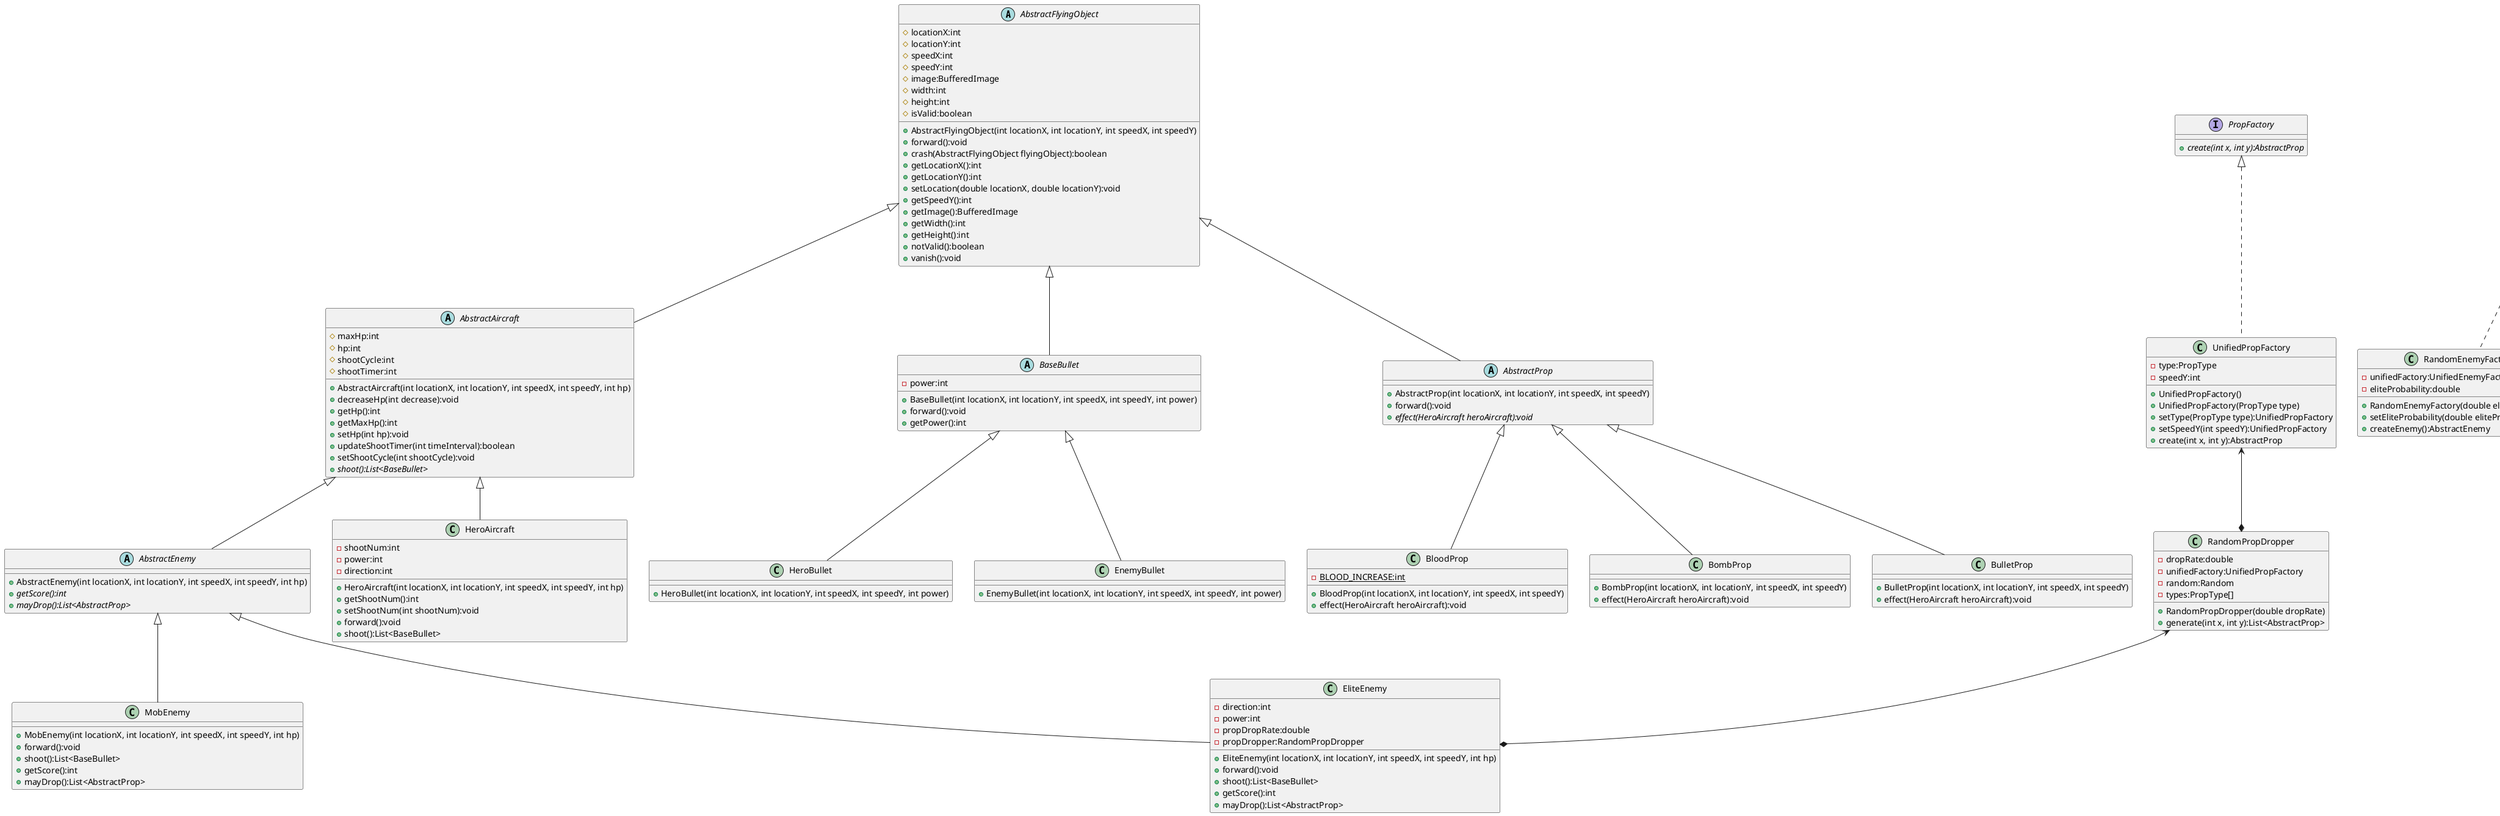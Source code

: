 @startuml
' 基础抽象飞行物
abstract class AbstractFlyingObject {
    # locationX:int
    # locationY:int
    # speedX:int
    # speedY:int
    # image:BufferedImage
    # width:int
    # height:int
    # isValid:boolean
    + AbstractFlyingObject(int locationX, int locationY, int speedX, int speedY)
    + forward():void
    + crash(AbstractFlyingObject flyingObject):boolean
    + getLocationX():int
    + getLocationY():int
    + setLocation(double locationX, double locationY):void
    + getSpeedY():int
    + getImage():BufferedImage
    + getWidth():int
    + getHeight():int
    + notValid():boolean
    + vanish():void
}

' 飞机抽象（英雄与敌机共同父类）
abstract class AbstractAircraft {
    # maxHp:int
    # hp:int
    # shootCycle:int
    # shootTimer:int
    + AbstractAircraft(int locationX, int locationY, int speedX, int speedY, int hp)
    + decreaseHp(int decrease):void
    + getHp():int
    + getMaxHp():int
    + setHp(int hp):void
    + updateShootTimer(int timeInterval):boolean
    + setShootCycle(int shootCycle):void
    + {abstract} shoot():List<BaseBullet>
}

AbstractFlyingObject <|-- AbstractAircraft

' 敌机抽象，便于将来扩展精英、Boss 行为（如策略、掉落）
abstract class AbstractEnemy {
    + AbstractEnemy(int locationX, int locationY, int speedX, int speedY, int hp)
    + {abstract} getScore():int
    + {abstract} mayDrop():List<AbstractProp>
}

AbstractAircraft <|-- AbstractEnemy

' 英雄机
class HeroAircraft {
    - shootNum:int
    - power:int
    - direction:int
    + HeroAircraft(int locationX, int locationY, int speedX, int speedY, int hp)
    + getShootNum():int
    + setShootNum(int shootNum):void
    + forward():void
    + shoot():List<BaseBullet>
}

AbstractAircraft <|-- HeroAircraft

interface EnemyFactory {
    + {abstract} createEnemy():AbstractEnemy
}

enum EnemyType {
    MOB
    ELITE
}

class RandomEnemyFactory {
    - unifiedFactory:UnifiedEnemyFactory
    - eliteProbability:double
    + RandomEnemyFactory(double eliteProbability)
    + setEliteProbability(double eliteProbability):void
    + createEnemy():AbstractEnemy
}

class UnifiedEnemyFactory {
    - type:EnemyType
    - mobHp:int
    - mobSpeedY:int
    - eliteHp:int
    - eliteBaseSpeedY:int
    + UnifiedEnemyFactory()
    + UnifiedEnemyFactory(EnemyType type)
    + setType(EnemyType type):UnifiedEnemyFactory
    + configMob(int hp, int speedY):UnifiedEnemyFactory
    + configElite(int hp, int baseSpeedY):UnifiedEnemyFactory
    + createEnemy():AbstractEnemy
    - createMob():AbstractEnemy
    - createElite():AbstractEnemy
}

EnemyFactory <|.. RandomEnemyFactory
EnemyFactory <|.. UnifiedEnemyFactory

interface PropFactory {
    + {abstract} create(int x, int y):AbstractProp
}

enum PropType {
    BLOOD
    BOMB
    BULLET
}

class RandomPropDropper {
    - dropRate:double
    - unifiedFactory:UnifiedPropFactory
    - random:Random
    - types:PropType[]
    + RandomPropDropper(double dropRate)
    + generate(int x, int y):List<AbstractProp>
}

class UnifiedPropFactory {
    - type:PropType
    - speedY:int
    + UnifiedPropFactory()
    + UnifiedPropFactory(PropType type)
    + setType(PropType type):UnifiedPropFactory
    + setSpeedY(int speedY):UnifiedPropFactory
    + create(int x, int y):AbstractProp
}

PropFactory <|.. UnifiedPropFactory
RandomPropDropper <--* EliteEnemy
UnifiedPropFactory <--* RandomPropDropper

' 普通敌机
class MobEnemy {
    + MobEnemy(int locationX, int locationY, int speedX, int speedY, int hp)
    + forward():void
    + shoot():List<BaseBullet>
    + getScore():int
    + mayDrop():List<AbstractProp>
}

' 精英敌机（射击更频繁/子弹更强，可掉落道具）
class EliteEnemy {
    - direction:int
    - power:int
    - propDropRate:double
    - propDropper:RandomPropDropper
    + EliteEnemy(int locationX, int locationY, int speedX, int speedY, int hp)
    + forward():void
    + shoot():List<BaseBullet>
    + getScore():int
    + mayDrop():List<AbstractProp>
}

' BossEnemy 预留（暂不实现）
' class BossEnemy {
' }

AbstractEnemy <|-- MobEnemy
AbstractEnemy <|-- EliteEnemy
' AbstractEnemy <|-- BossEnemy  (预留)

' 子弹抽象
abstract class BaseBullet {
    - power:int
    + BaseBullet(int locationX, int locationY, int speedX, int speedY, int power)
    + forward():void
    + getPower():int
}

AbstractFlyingObject <|-- BaseBullet

class HeroBullet {
    + HeroBullet(int locationX, int locationY, int speedX, int speedY, int power)
}

class EnemyBullet {
    + EnemyBullet(int locationX, int locationY, int speedX, int speedY, int power)
}

BaseBullet <|-- HeroBullet
BaseBullet <|-- EnemyBullet

' 道具抽象
abstract class AbstractProp {
    + AbstractProp(int locationX, int locationY, int speedX, int speedY)
    + forward():void
    + {abstract} effect(HeroAircraft heroAircraft):void
}

AbstractFlyingObject <|-- AbstractProp

class BloodProp {
    - {static} BLOOD_INCREASE:int
    + BloodProp(int locationX, int locationY, int speedX, int speedY)
    + effect(HeroAircraft heroAircraft):void
}

class BombProp {
    + BombProp(int locationX, int locationY, int speedX, int speedY)
    + effect(HeroAircraft heroAircraft):void
}

class BulletProp {
    + BulletProp(int locationX, int locationY, int speedX, int speedY)
    + effect(HeroAircraft heroAircraft):void
}

AbstractProp <|-- BloodProp
AbstractProp <|-- BombProp
AbstractProp <|-- BulletProp

@enduml
